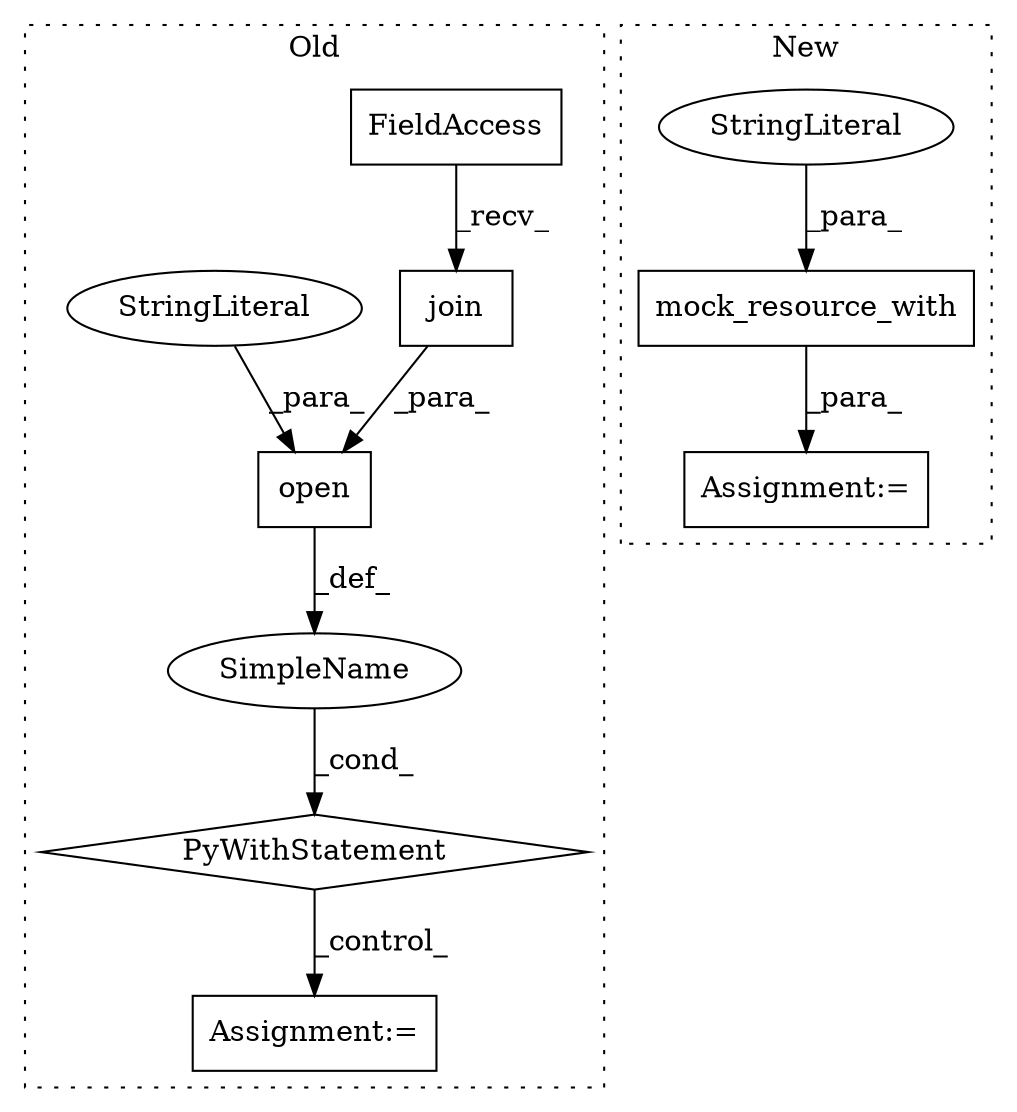digraph G {
subgraph cluster0 {
1 [label="join" a="32" s="8988,9029" l="5,1" shape="box"];
3 [label="FieldAccess" a="22" s="8980" l="7" shape="box"];
4 [label="PyWithStatement" a="104" s="8965,9035" l="10,2" shape="diamond"];
7 [label="open" a="32" s="8975,9034" l="5,1" shape="box"];
8 [label="StringLiteral" a="45" s="9031" l="3" shape="ellipse"];
9 [label="SimpleName" a="42" s="" l="" shape="ellipse"];
10 [label="Assignment:=" a="7" s="9052" l="1" shape="box"];
label = "Old";
style="dotted";
}
subgraph cluster1 {
2 [label="mock_resource_with" a="32" s="8959,8997" l="19,1" shape="box"];
5 [label="StringLiteral" a="45" s="8978" l="13" shape="ellipse"];
6 [label="Assignment:=" a="7" s="8958" l="1" shape="box"];
label = "New";
style="dotted";
}
1 -> 7 [label="_para_"];
2 -> 6 [label="_para_"];
3 -> 1 [label="_recv_"];
4 -> 10 [label="_control_"];
5 -> 2 [label="_para_"];
7 -> 9 [label="_def_"];
8 -> 7 [label="_para_"];
9 -> 4 [label="_cond_"];
}